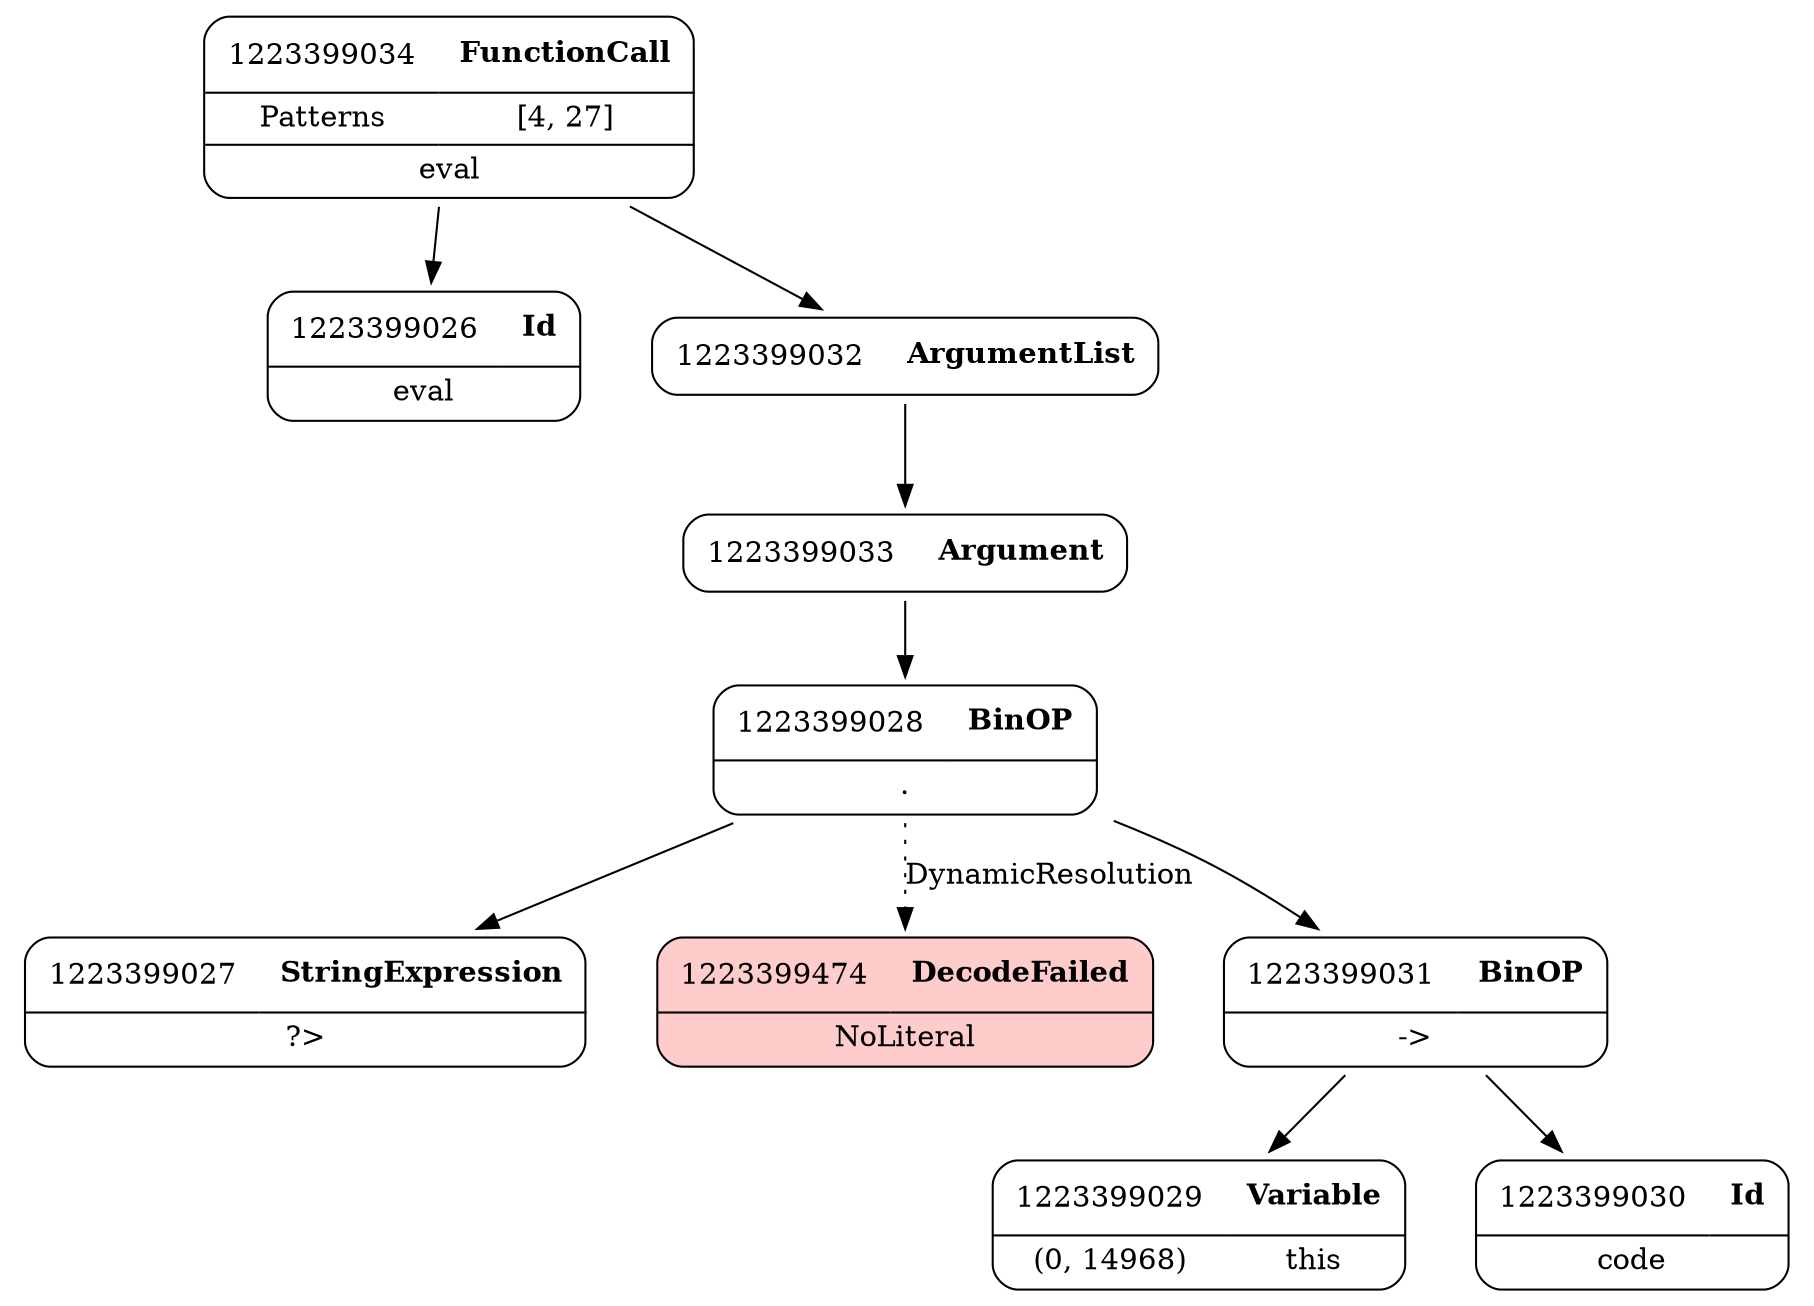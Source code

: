 digraph ast {
node [shape=none];
1223399034 [label=<<TABLE border='1' cellspacing='0' cellpadding='10' style='rounded' ><TR><TD border='0'>1223399034</TD><TD border='0'><B>FunctionCall</B></TD></TR><HR/><TR><TD border='0' cellpadding='5'>Patterns</TD><TD border='0' cellpadding='5'>[4, 27]</TD></TR><HR/><TR><TD border='0' cellpadding='5' colspan='2'>eval</TD></TR></TABLE>>];
1223399034 -> 1223399026 [weight=2];
1223399034 -> 1223399032 [weight=2];
1223399033 [label=<<TABLE border='1' cellspacing='0' cellpadding='10' style='rounded' ><TR><TD border='0'>1223399033</TD><TD border='0'><B>Argument</B></TD></TR></TABLE>>];
1223399033 -> 1223399028 [weight=2];
1223399032 [label=<<TABLE border='1' cellspacing='0' cellpadding='10' style='rounded' ><TR><TD border='0'>1223399032</TD><TD border='0'><B>ArgumentList</B></TD></TR></TABLE>>];
1223399032 -> 1223399033 [weight=2];
1223399027 [label=<<TABLE border='1' cellspacing='0' cellpadding='10' style='rounded' ><TR><TD border='0'>1223399027</TD><TD border='0'><B>StringExpression</B></TD></TR><HR/><TR><TD border='0' cellpadding='5' colspan='2'>?&gt;</TD></TR></TABLE>>];
1223399026 [label=<<TABLE border='1' cellspacing='0' cellpadding='10' style='rounded' ><TR><TD border='0'>1223399026</TD><TD border='0'><B>Id</B></TD></TR><HR/><TR><TD border='0' cellpadding='5' colspan='2'>eval</TD></TR></TABLE>>];
1223399474 [label=<<TABLE border='1' cellspacing='0' cellpadding='10' style='rounded' bgcolor='#FFCCCC' ><TR><TD border='0'>1223399474</TD><TD border='0'><B>DecodeFailed</B></TD></TR><HR/><TR><TD border='0' cellpadding='5' colspan='2'>NoLiteral</TD></TR></TABLE>>];
1223399031 [label=<<TABLE border='1' cellspacing='0' cellpadding='10' style='rounded' ><TR><TD border='0'>1223399031</TD><TD border='0'><B>BinOP</B></TD></TR><HR/><TR><TD border='0' cellpadding='5' colspan='2'>-&gt;</TD></TR></TABLE>>];
1223399031 -> 1223399029 [weight=2];
1223399031 -> 1223399030 [weight=2];
1223399030 [label=<<TABLE border='1' cellspacing='0' cellpadding='10' style='rounded' ><TR><TD border='0'>1223399030</TD><TD border='0'><B>Id</B></TD></TR><HR/><TR><TD border='0' cellpadding='5' colspan='2'>code</TD></TR></TABLE>>];
1223399029 [label=<<TABLE border='1' cellspacing='0' cellpadding='10' style='rounded' ><TR><TD border='0'>1223399029</TD><TD border='0'><B>Variable</B></TD></TR><HR/><TR><TD border='0' cellpadding='5'>(0, 14968)</TD><TD border='0' cellpadding='5'>this</TD></TR></TABLE>>];
1223399028 [label=<<TABLE border='1' cellspacing='0' cellpadding='10' style='rounded' ><TR><TD border='0'>1223399028</TD><TD border='0'><B>BinOP</B></TD></TR><HR/><TR><TD border='0' cellpadding='5' colspan='2'>.</TD></TR></TABLE>>];
1223399028 -> 1223399027 [weight=2];
1223399028 -> 1223399031 [weight=2];
1223399028 -> 1223399474 [style=dotted,label=DynamicResolution];
}
